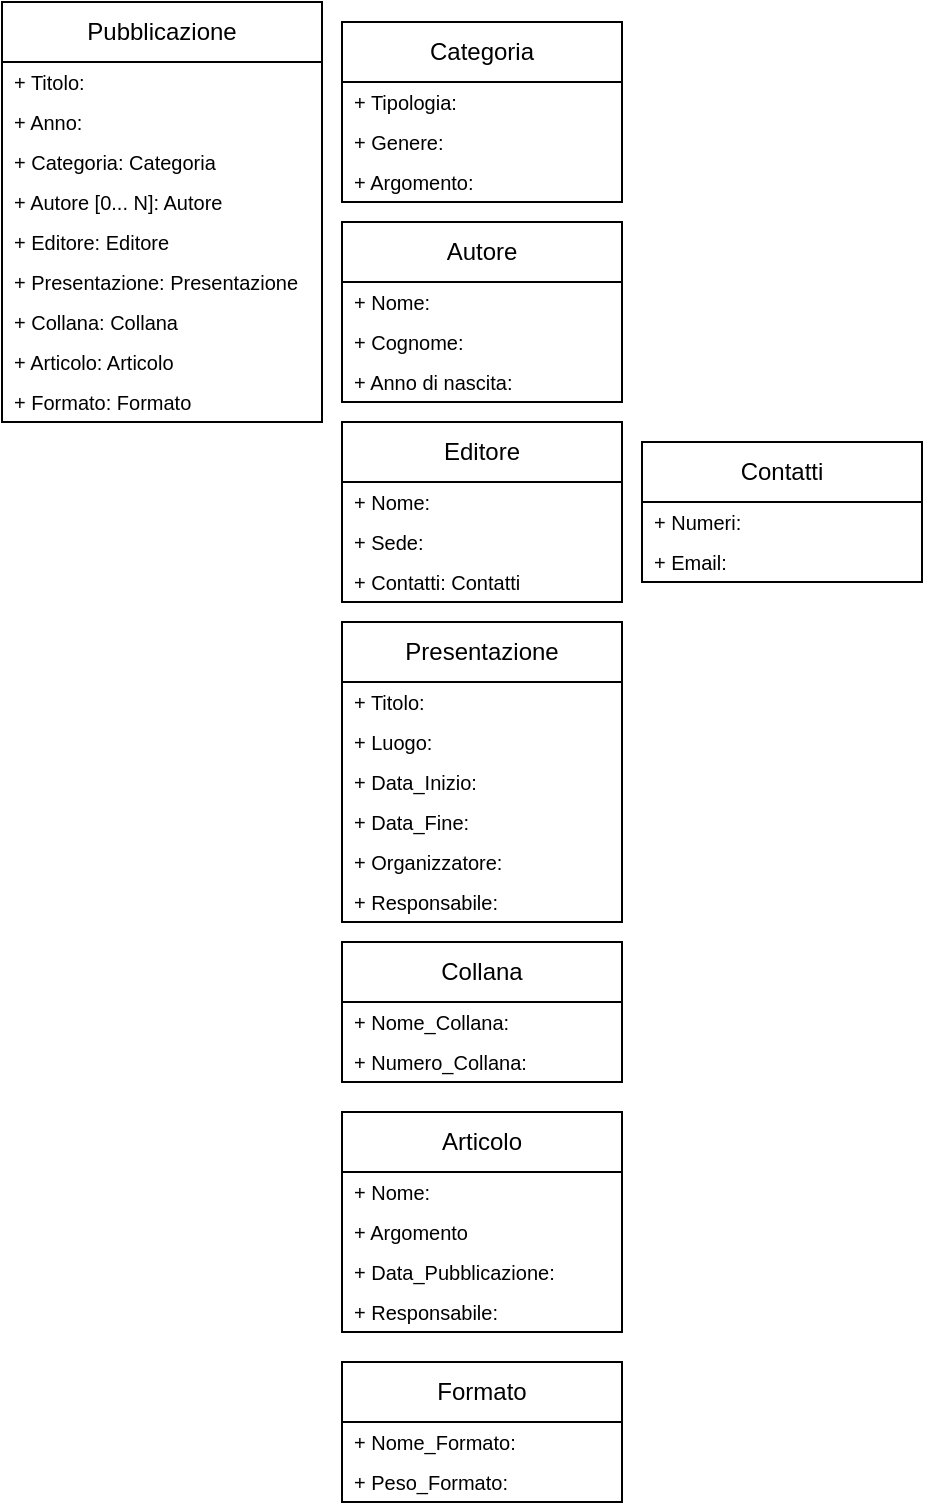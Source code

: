 <mxfile version="26.1.1">
  <diagram name="Pagina-1" id="gUakb1eG00iQR8x7TaLS">
    <mxGraphModel dx="724" dy="360" grid="1" gridSize="10" guides="1" tooltips="1" connect="1" arrows="1" fold="1" page="1" pageScale="1" pageWidth="827" pageHeight="1169" math="0" shadow="0">
      <root>
        <mxCell id="0" />
        <mxCell id="1" parent="0" />
        <mxCell id="voZhsEm-r_xCfaCIF_3K-1" value="Pubblicazione" style="swimlane;fontStyle=0;childLayout=stackLayout;horizontal=1;startSize=30;horizontalStack=0;resizeParent=1;resizeParentMax=0;resizeLast=0;collapsible=1;marginBottom=0;whiteSpace=wrap;html=1;" vertex="1" parent="1">
          <mxGeometry x="40" y="30" width="160" height="210" as="geometry" />
        </mxCell>
        <mxCell id="voZhsEm-r_xCfaCIF_3K-2" value="&lt;font style=&quot;font-size: 10px;&quot;&gt;+ Titolo:&lt;/font&gt;" style="text;strokeColor=none;fillColor=none;align=left;verticalAlign=middle;spacingLeft=4;spacingRight=4;overflow=hidden;points=[[0,0.5],[1,0.5]];portConstraint=eastwest;rotatable=0;whiteSpace=wrap;html=1;" vertex="1" parent="voZhsEm-r_xCfaCIF_3K-1">
          <mxGeometry y="30" width="160" height="20" as="geometry" />
        </mxCell>
        <mxCell id="voZhsEm-r_xCfaCIF_3K-4" value="&lt;font style=&quot;font-size: 10px;&quot;&gt;+ Anno:&lt;/font&gt;" style="text;strokeColor=none;fillColor=none;align=left;verticalAlign=middle;spacingLeft=4;spacingRight=4;overflow=hidden;points=[[0,0.5],[1,0.5]];portConstraint=eastwest;rotatable=0;whiteSpace=wrap;html=1;" vertex="1" parent="voZhsEm-r_xCfaCIF_3K-1">
          <mxGeometry y="50" width="160" height="20" as="geometry" />
        </mxCell>
        <mxCell id="voZhsEm-r_xCfaCIF_3K-5" value="&lt;font style=&quot;font-size: 10px;&quot;&gt;+ Categoria: Categoria&lt;/font&gt;" style="text;strokeColor=none;fillColor=none;align=left;verticalAlign=middle;spacingLeft=4;spacingRight=4;overflow=hidden;points=[[0,0.5],[1,0.5]];portConstraint=eastwest;rotatable=0;whiteSpace=wrap;html=1;" vertex="1" parent="voZhsEm-r_xCfaCIF_3K-1">
          <mxGeometry y="70" width="160" height="20" as="geometry" />
        </mxCell>
        <mxCell id="voZhsEm-r_xCfaCIF_3K-3" value="&lt;font style=&quot;font-size: 10px;&quot;&gt;+ Autore [0... N]: Autore&lt;/font&gt;" style="text;strokeColor=none;fillColor=none;align=left;verticalAlign=middle;spacingLeft=4;spacingRight=4;overflow=hidden;points=[[0,0.5],[1,0.5]];portConstraint=eastwest;rotatable=0;whiteSpace=wrap;html=1;" vertex="1" parent="voZhsEm-r_xCfaCIF_3K-1">
          <mxGeometry y="90" width="160" height="20" as="geometry" />
        </mxCell>
        <mxCell id="voZhsEm-r_xCfaCIF_3K-30" value="&lt;font style=&quot;font-size: 10px;&quot;&gt;+ Editore: Editore&lt;/font&gt;" style="text;strokeColor=none;fillColor=none;align=left;verticalAlign=middle;spacingLeft=4;spacingRight=4;overflow=hidden;points=[[0,0.5],[1,0.5]];portConstraint=eastwest;rotatable=0;whiteSpace=wrap;html=1;" vertex="1" parent="voZhsEm-r_xCfaCIF_3K-1">
          <mxGeometry y="110" width="160" height="20" as="geometry" />
        </mxCell>
        <mxCell id="voZhsEm-r_xCfaCIF_3K-8" value="&lt;font style=&quot;font-size: 10px;&quot;&gt;+ Presentazione: Presentazione&lt;/font&gt;" style="text;strokeColor=none;fillColor=none;align=left;verticalAlign=middle;spacingLeft=4;spacingRight=4;overflow=hidden;points=[[0,0.5],[1,0.5]];portConstraint=eastwest;rotatable=0;whiteSpace=wrap;html=1;" vertex="1" parent="voZhsEm-r_xCfaCIF_3K-1">
          <mxGeometry y="130" width="160" height="20" as="geometry" />
        </mxCell>
        <mxCell id="voZhsEm-r_xCfaCIF_3K-7" value="&lt;font style=&quot;font-size: 10px;&quot;&gt;+ Collana: Collana&lt;/font&gt;" style="text;strokeColor=none;fillColor=none;align=left;verticalAlign=middle;spacingLeft=4;spacingRight=4;overflow=hidden;points=[[0,0.5],[1,0.5]];portConstraint=eastwest;rotatable=0;whiteSpace=wrap;html=1;" vertex="1" parent="voZhsEm-r_xCfaCIF_3K-1">
          <mxGeometry y="150" width="160" height="20" as="geometry" />
        </mxCell>
        <mxCell id="voZhsEm-r_xCfaCIF_3K-6" value="&lt;font style=&quot;font-size: 10px;&quot;&gt;+ Articolo: Articolo&lt;/font&gt;" style="text;strokeColor=none;fillColor=none;align=left;verticalAlign=middle;spacingLeft=4;spacingRight=4;overflow=hidden;points=[[0,0.5],[1,0.5]];portConstraint=eastwest;rotatable=0;whiteSpace=wrap;html=1;" vertex="1" parent="voZhsEm-r_xCfaCIF_3K-1">
          <mxGeometry y="170" width="160" height="20" as="geometry" />
        </mxCell>
        <mxCell id="voZhsEm-r_xCfaCIF_3K-9" value="&lt;font style=&quot;font-size: 10px;&quot;&gt;+ Formato: Formato&lt;/font&gt;" style="text;strokeColor=none;fillColor=none;align=left;verticalAlign=middle;spacingLeft=4;spacingRight=4;overflow=hidden;points=[[0,0.5],[1,0.5]];portConstraint=eastwest;rotatable=0;whiteSpace=wrap;html=1;" vertex="1" parent="voZhsEm-r_xCfaCIF_3K-1">
          <mxGeometry y="190" width="160" height="20" as="geometry" />
        </mxCell>
        <mxCell id="voZhsEm-r_xCfaCIF_3K-10" value="Autore" style="swimlane;fontStyle=0;childLayout=stackLayout;horizontal=1;startSize=30;horizontalStack=0;resizeParent=1;resizeParentMax=0;resizeLast=0;collapsible=1;marginBottom=0;whiteSpace=wrap;html=1;" vertex="1" parent="1">
          <mxGeometry x="210" y="140" width="140" height="90" as="geometry" />
        </mxCell>
        <mxCell id="voZhsEm-r_xCfaCIF_3K-11" value="&lt;font style=&quot;font-size: 10px;&quot;&gt;+ Nome:&lt;/font&gt;" style="text;strokeColor=none;fillColor=none;align=left;verticalAlign=middle;spacingLeft=4;spacingRight=4;overflow=hidden;points=[[0,0.5],[1,0.5]];portConstraint=eastwest;rotatable=0;whiteSpace=wrap;html=1;" vertex="1" parent="voZhsEm-r_xCfaCIF_3K-10">
          <mxGeometry y="30" width="140" height="20" as="geometry" />
        </mxCell>
        <mxCell id="voZhsEm-r_xCfaCIF_3K-12" value="&lt;font style=&quot;font-size: 10px;&quot;&gt;+ Cognome:&lt;/font&gt;" style="text;strokeColor=none;fillColor=none;align=left;verticalAlign=middle;spacingLeft=4;spacingRight=4;overflow=hidden;points=[[0,0.5],[1,0.5]];portConstraint=eastwest;rotatable=0;whiteSpace=wrap;html=1;" vertex="1" parent="voZhsEm-r_xCfaCIF_3K-10">
          <mxGeometry y="50" width="140" height="20" as="geometry" />
        </mxCell>
        <mxCell id="voZhsEm-r_xCfaCIF_3K-13" value="&lt;font style=&quot;font-size: 10px;&quot;&gt;+ Anno di nascita:&lt;/font&gt;" style="text;strokeColor=none;fillColor=none;align=left;verticalAlign=middle;spacingLeft=4;spacingRight=4;overflow=hidden;points=[[0,0.5],[1,0.5]];portConstraint=eastwest;rotatable=0;whiteSpace=wrap;html=1;" vertex="1" parent="voZhsEm-r_xCfaCIF_3K-10">
          <mxGeometry y="70" width="140" height="20" as="geometry" />
        </mxCell>
        <mxCell id="voZhsEm-r_xCfaCIF_3K-14" value="Editore" style="swimlane;fontStyle=0;childLayout=stackLayout;horizontal=1;startSize=30;horizontalStack=0;resizeParent=1;resizeParentMax=0;resizeLast=0;collapsible=1;marginBottom=0;whiteSpace=wrap;html=1;" vertex="1" parent="1">
          <mxGeometry x="210" y="240" width="140" height="90" as="geometry" />
        </mxCell>
        <mxCell id="voZhsEm-r_xCfaCIF_3K-15" value="&lt;font style=&quot;font-size: 10px;&quot;&gt;+ Nome:&lt;/font&gt;" style="text;strokeColor=none;fillColor=none;align=left;verticalAlign=middle;spacingLeft=4;spacingRight=4;overflow=hidden;points=[[0,0.5],[1,0.5]];portConstraint=eastwest;rotatable=0;whiteSpace=wrap;html=1;" vertex="1" parent="voZhsEm-r_xCfaCIF_3K-14">
          <mxGeometry y="30" width="140" height="20" as="geometry" />
        </mxCell>
        <mxCell id="voZhsEm-r_xCfaCIF_3K-16" value="&lt;font style=&quot;font-size: 10px;&quot;&gt;+ Sede:&lt;/font&gt;" style="text;strokeColor=none;fillColor=none;align=left;verticalAlign=middle;spacingLeft=4;spacingRight=4;overflow=hidden;points=[[0,0.5],[1,0.5]];portConstraint=eastwest;rotatable=0;whiteSpace=wrap;html=1;" vertex="1" parent="voZhsEm-r_xCfaCIF_3K-14">
          <mxGeometry y="50" width="140" height="20" as="geometry" />
        </mxCell>
        <mxCell id="voZhsEm-r_xCfaCIF_3K-18" value="&lt;span style=&quot;font-size: 10px;&quot;&gt;+ Contatti: Contatti&lt;/span&gt;" style="text;strokeColor=none;fillColor=none;align=left;verticalAlign=middle;spacingLeft=4;spacingRight=4;overflow=hidden;points=[[0,0.5],[1,0.5]];portConstraint=eastwest;rotatable=0;whiteSpace=wrap;html=1;" vertex="1" parent="voZhsEm-r_xCfaCIF_3K-14">
          <mxGeometry y="70" width="140" height="20" as="geometry" />
        </mxCell>
        <mxCell id="voZhsEm-r_xCfaCIF_3K-21" value="Contatti" style="swimlane;fontStyle=0;childLayout=stackLayout;horizontal=1;startSize=30;horizontalStack=0;resizeParent=1;resizeParentMax=0;resizeLast=0;collapsible=1;marginBottom=0;whiteSpace=wrap;html=1;" vertex="1" parent="1">
          <mxGeometry x="360" y="250" width="140" height="70" as="geometry" />
        </mxCell>
        <mxCell id="voZhsEm-r_xCfaCIF_3K-22" value="&lt;font style=&quot;font-size: 10px;&quot;&gt;+ Numeri:&amp;nbsp;&lt;/font&gt;" style="text;strokeColor=none;fillColor=none;align=left;verticalAlign=middle;spacingLeft=4;spacingRight=4;overflow=hidden;points=[[0,0.5],[1,0.5]];portConstraint=eastwest;rotatable=0;whiteSpace=wrap;html=1;" vertex="1" parent="voZhsEm-r_xCfaCIF_3K-21">
          <mxGeometry y="30" width="140" height="20" as="geometry" />
        </mxCell>
        <mxCell id="voZhsEm-r_xCfaCIF_3K-23" value="&lt;font style=&quot;font-size: 10px;&quot;&gt;+ Email:&lt;/font&gt;" style="text;strokeColor=none;fillColor=none;align=left;verticalAlign=middle;spacingLeft=4;spacingRight=4;overflow=hidden;points=[[0,0.5],[1,0.5]];portConstraint=eastwest;rotatable=0;whiteSpace=wrap;html=1;" vertex="1" parent="voZhsEm-r_xCfaCIF_3K-21">
          <mxGeometry y="50" width="140" height="20" as="geometry" />
        </mxCell>
        <mxCell id="voZhsEm-r_xCfaCIF_3K-31" value="Categoria" style="swimlane;fontStyle=0;childLayout=stackLayout;horizontal=1;startSize=30;horizontalStack=0;resizeParent=1;resizeParentMax=0;resizeLast=0;collapsible=1;marginBottom=0;whiteSpace=wrap;html=1;" vertex="1" parent="1">
          <mxGeometry x="210" y="40" width="140" height="90" as="geometry" />
        </mxCell>
        <mxCell id="voZhsEm-r_xCfaCIF_3K-32" value="&lt;font style=&quot;font-size: 10px;&quot;&gt;+ Tipologia:&lt;/font&gt;" style="text;strokeColor=none;fillColor=none;align=left;verticalAlign=middle;spacingLeft=4;spacingRight=4;overflow=hidden;points=[[0,0.5],[1,0.5]];portConstraint=eastwest;rotatable=0;whiteSpace=wrap;html=1;" vertex="1" parent="voZhsEm-r_xCfaCIF_3K-31">
          <mxGeometry y="30" width="140" height="20" as="geometry" />
        </mxCell>
        <mxCell id="voZhsEm-r_xCfaCIF_3K-33" value="&lt;font style=&quot;font-size: 10px;&quot;&gt;+ Genere:&lt;/font&gt;" style="text;strokeColor=none;fillColor=none;align=left;verticalAlign=middle;spacingLeft=4;spacingRight=4;overflow=hidden;points=[[0,0.5],[1,0.5]];portConstraint=eastwest;rotatable=0;whiteSpace=wrap;html=1;" vertex="1" parent="voZhsEm-r_xCfaCIF_3K-31">
          <mxGeometry y="50" width="140" height="20" as="geometry" />
        </mxCell>
        <mxCell id="voZhsEm-r_xCfaCIF_3K-34" value="&lt;font style=&quot;font-size: 10px;&quot;&gt;+ Argomento:&lt;/font&gt;" style="text;strokeColor=none;fillColor=none;align=left;verticalAlign=middle;spacingLeft=4;spacingRight=4;overflow=hidden;points=[[0,0.5],[1,0.5]];portConstraint=eastwest;rotatable=0;whiteSpace=wrap;html=1;" vertex="1" parent="voZhsEm-r_xCfaCIF_3K-31">
          <mxGeometry y="70" width="140" height="20" as="geometry" />
        </mxCell>
        <mxCell id="voZhsEm-r_xCfaCIF_3K-35" value="Presentazione" style="swimlane;fontStyle=0;childLayout=stackLayout;horizontal=1;startSize=30;horizontalStack=0;resizeParent=1;resizeParentMax=0;resizeLast=0;collapsible=1;marginBottom=0;whiteSpace=wrap;html=1;" vertex="1" parent="1">
          <mxGeometry x="210" y="340" width="140" height="150" as="geometry" />
        </mxCell>
        <mxCell id="voZhsEm-r_xCfaCIF_3K-36" value="&lt;span style=&quot;font-size: 10px;&quot;&gt;+ Titolo:&lt;/span&gt;" style="text;strokeColor=none;fillColor=none;align=left;verticalAlign=middle;spacingLeft=4;spacingRight=4;overflow=hidden;points=[[0,0.5],[1,0.5]];portConstraint=eastwest;rotatable=0;whiteSpace=wrap;html=1;" vertex="1" parent="voZhsEm-r_xCfaCIF_3K-35">
          <mxGeometry y="30" width="140" height="20" as="geometry" />
        </mxCell>
        <mxCell id="voZhsEm-r_xCfaCIF_3K-37" value="&lt;font style=&quot;font-size: 10px;&quot;&gt;+ Luogo:&amp;nbsp;&lt;/font&gt;" style="text;strokeColor=none;fillColor=none;align=left;verticalAlign=middle;spacingLeft=4;spacingRight=4;overflow=hidden;points=[[0,0.5],[1,0.5]];portConstraint=eastwest;rotatable=0;whiteSpace=wrap;html=1;" vertex="1" parent="voZhsEm-r_xCfaCIF_3K-35">
          <mxGeometry y="50" width="140" height="20" as="geometry" />
        </mxCell>
        <mxCell id="voZhsEm-r_xCfaCIF_3K-39" value="&lt;font style=&quot;font-size: 10px;&quot;&gt;+ Data_Inizio:&lt;/font&gt;" style="text;strokeColor=none;fillColor=none;align=left;verticalAlign=middle;spacingLeft=4;spacingRight=4;overflow=hidden;points=[[0,0.5],[1,0.5]];portConstraint=eastwest;rotatable=0;whiteSpace=wrap;html=1;" vertex="1" parent="voZhsEm-r_xCfaCIF_3K-35">
          <mxGeometry y="70" width="140" height="20" as="geometry" />
        </mxCell>
        <mxCell id="voZhsEm-r_xCfaCIF_3K-40" value="&lt;font style=&quot;font-size: 10px;&quot;&gt;+ Data_Fine:&lt;/font&gt;" style="text;strokeColor=none;fillColor=none;align=left;verticalAlign=middle;spacingLeft=4;spacingRight=4;overflow=hidden;points=[[0,0.5],[1,0.5]];portConstraint=eastwest;rotatable=0;whiteSpace=wrap;html=1;" vertex="1" parent="voZhsEm-r_xCfaCIF_3K-35">
          <mxGeometry y="90" width="140" height="20" as="geometry" />
        </mxCell>
        <mxCell id="voZhsEm-r_xCfaCIF_3K-41" value="&lt;font style=&quot;font-size: 10px;&quot;&gt;+ Organizzatore:&lt;/font&gt;" style="text;strokeColor=none;fillColor=none;align=left;verticalAlign=middle;spacingLeft=4;spacingRight=4;overflow=hidden;points=[[0,0.5],[1,0.5]];portConstraint=eastwest;rotatable=0;whiteSpace=wrap;html=1;" vertex="1" parent="voZhsEm-r_xCfaCIF_3K-35">
          <mxGeometry y="110" width="140" height="20" as="geometry" />
        </mxCell>
        <mxCell id="voZhsEm-r_xCfaCIF_3K-38" value="&lt;font style=&quot;font-size: 10px;&quot;&gt;+ Responsabile:&lt;/font&gt;" style="text;strokeColor=none;fillColor=none;align=left;verticalAlign=middle;spacingLeft=4;spacingRight=4;overflow=hidden;points=[[0,0.5],[1,0.5]];portConstraint=eastwest;rotatable=0;whiteSpace=wrap;html=1;" vertex="1" parent="voZhsEm-r_xCfaCIF_3K-35">
          <mxGeometry y="130" width="140" height="20" as="geometry" />
        </mxCell>
        <mxCell id="voZhsEm-r_xCfaCIF_3K-42" value="Articolo" style="swimlane;fontStyle=0;childLayout=stackLayout;horizontal=1;startSize=30;horizontalStack=0;resizeParent=1;resizeParentMax=0;resizeLast=0;collapsible=1;marginBottom=0;whiteSpace=wrap;html=1;" vertex="1" parent="1">
          <mxGeometry x="210" y="585" width="140" height="110" as="geometry" />
        </mxCell>
        <mxCell id="voZhsEm-r_xCfaCIF_3K-43" value="&lt;font style=&quot;font-size: 10px;&quot;&gt;+ Nome:&lt;/font&gt;" style="text;strokeColor=none;fillColor=none;align=left;verticalAlign=middle;spacingLeft=4;spacingRight=4;overflow=hidden;points=[[0,0.5],[1,0.5]];portConstraint=eastwest;rotatable=0;whiteSpace=wrap;html=1;" vertex="1" parent="voZhsEm-r_xCfaCIF_3K-42">
          <mxGeometry y="30" width="140" height="20" as="geometry" />
        </mxCell>
        <mxCell id="voZhsEm-r_xCfaCIF_3K-44" value="&lt;font style=&quot;font-size: 10px;&quot;&gt;+ Argomento&lt;/font&gt;" style="text;strokeColor=none;fillColor=none;align=left;verticalAlign=middle;spacingLeft=4;spacingRight=4;overflow=hidden;points=[[0,0.5],[1,0.5]];portConstraint=eastwest;rotatable=0;whiteSpace=wrap;html=1;" vertex="1" parent="voZhsEm-r_xCfaCIF_3K-42">
          <mxGeometry y="50" width="140" height="20" as="geometry" />
        </mxCell>
        <mxCell id="voZhsEm-r_xCfaCIF_3K-50" value="&lt;font style=&quot;font-size: 10px;&quot;&gt;+ Data_Pubblicazione:&amp;nbsp;&lt;/font&gt;" style="text;strokeColor=none;fillColor=none;align=left;verticalAlign=middle;spacingLeft=4;spacingRight=4;overflow=hidden;points=[[0,0.5],[1,0.5]];portConstraint=eastwest;rotatable=0;whiteSpace=wrap;html=1;" vertex="1" parent="voZhsEm-r_xCfaCIF_3K-42">
          <mxGeometry y="70" width="140" height="20" as="geometry" />
        </mxCell>
        <mxCell id="voZhsEm-r_xCfaCIF_3K-45" value="&lt;font style=&quot;font-size: 10px;&quot;&gt;+ Responsabile:&amp;nbsp;&lt;/font&gt;" style="text;strokeColor=none;fillColor=none;align=left;verticalAlign=middle;spacingLeft=4;spacingRight=4;overflow=hidden;points=[[0,0.5],[1,0.5]];portConstraint=eastwest;rotatable=0;whiteSpace=wrap;html=1;" vertex="1" parent="voZhsEm-r_xCfaCIF_3K-42">
          <mxGeometry y="90" width="140" height="20" as="geometry" />
        </mxCell>
        <mxCell id="voZhsEm-r_xCfaCIF_3K-46" value="Collana" style="swimlane;fontStyle=0;childLayout=stackLayout;horizontal=1;startSize=30;horizontalStack=0;resizeParent=1;resizeParentMax=0;resizeLast=0;collapsible=1;marginBottom=0;whiteSpace=wrap;html=1;" vertex="1" parent="1">
          <mxGeometry x="210" y="500" width="140" height="70" as="geometry" />
        </mxCell>
        <mxCell id="voZhsEm-r_xCfaCIF_3K-47" value="&lt;font style=&quot;font-size: 10px;&quot;&gt;+ Nome_Collana:&lt;/font&gt;" style="text;strokeColor=none;fillColor=none;align=left;verticalAlign=middle;spacingLeft=4;spacingRight=4;overflow=hidden;points=[[0,0.5],[1,0.5]];portConstraint=eastwest;rotatable=0;whiteSpace=wrap;html=1;" vertex="1" parent="voZhsEm-r_xCfaCIF_3K-46">
          <mxGeometry y="30" width="140" height="20" as="geometry" />
        </mxCell>
        <mxCell id="voZhsEm-r_xCfaCIF_3K-48" value="&lt;font style=&quot;font-size: 10px;&quot;&gt;+ Numero_Collana:&lt;/font&gt;" style="text;strokeColor=none;fillColor=none;align=left;verticalAlign=middle;spacingLeft=4;spacingRight=4;overflow=hidden;points=[[0,0.5],[1,0.5]];portConstraint=eastwest;rotatable=0;whiteSpace=wrap;html=1;" vertex="1" parent="voZhsEm-r_xCfaCIF_3K-46">
          <mxGeometry y="50" width="140" height="20" as="geometry" />
        </mxCell>
        <mxCell id="voZhsEm-r_xCfaCIF_3K-51" value="Formato" style="swimlane;fontStyle=0;childLayout=stackLayout;horizontal=1;startSize=30;horizontalStack=0;resizeParent=1;resizeParentMax=0;resizeLast=0;collapsible=1;marginBottom=0;whiteSpace=wrap;html=1;" vertex="1" parent="1">
          <mxGeometry x="210" y="710" width="140" height="70" as="geometry" />
        </mxCell>
        <mxCell id="voZhsEm-r_xCfaCIF_3K-52" value="&lt;span style=&quot;font-size: 10px;&quot;&gt;+ Nome_Formato:&lt;/span&gt;" style="text;strokeColor=none;fillColor=none;align=left;verticalAlign=middle;spacingLeft=4;spacingRight=4;overflow=hidden;points=[[0,0.5],[1,0.5]];portConstraint=eastwest;rotatable=0;whiteSpace=wrap;html=1;" vertex="1" parent="voZhsEm-r_xCfaCIF_3K-51">
          <mxGeometry y="30" width="140" height="20" as="geometry" />
        </mxCell>
        <mxCell id="voZhsEm-r_xCfaCIF_3K-53" value="&lt;span style=&quot;font-size: 10px;&quot;&gt;+ Peso_Formato:&lt;/span&gt;" style="text;strokeColor=none;fillColor=none;align=left;verticalAlign=middle;spacingLeft=4;spacingRight=4;overflow=hidden;points=[[0,0.5],[1,0.5]];portConstraint=eastwest;rotatable=0;whiteSpace=wrap;html=1;" vertex="1" parent="voZhsEm-r_xCfaCIF_3K-51">
          <mxGeometry y="50" width="140" height="20" as="geometry" />
        </mxCell>
      </root>
    </mxGraphModel>
  </diagram>
</mxfile>
